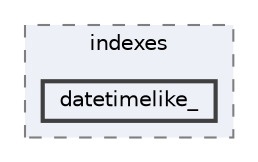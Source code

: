 digraph "env/lib/python3.12/site-packages/pandas/tests/indexes/datetimelike_"
{
 // LATEX_PDF_SIZE
  bgcolor="transparent";
  edge [fontname=Helvetica,fontsize=10,labelfontname=Helvetica,labelfontsize=10];
  node [fontname=Helvetica,fontsize=10,shape=box,height=0.2,width=0.4];
  compound=true
  subgraph clusterdir_399a6bfa8584bb7d5da8f2b2efb8afd8 {
    graph [ bgcolor="#edf0f7", pencolor="grey50", label="indexes", fontname=Helvetica,fontsize=10 style="filled,dashed", URL="dir_399a6bfa8584bb7d5da8f2b2efb8afd8.html",tooltip=""]
  dir_3e37ca56b634be1884996a4f943c5f5d [label="datetimelike_", fillcolor="#edf0f7", color="grey25", style="filled,bold", URL="dir_3e37ca56b634be1884996a4f943c5f5d.html",tooltip=""];
  }
}
